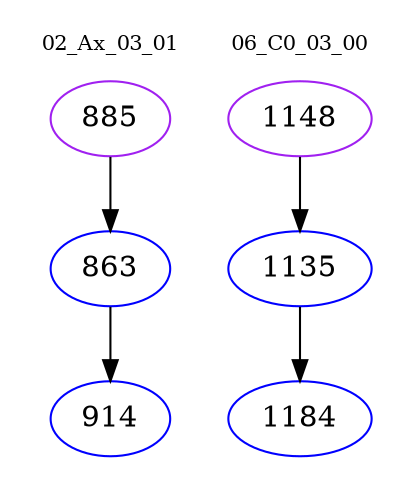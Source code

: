 digraph{
subgraph cluster_0 {
color = white
label = "02_Ax_03_01";
fontsize=10;
T0_885 [label="885", color="purple"]
T0_885 -> T0_863 [color="black"]
T0_863 [label="863", color="blue"]
T0_863 -> T0_914 [color="black"]
T0_914 [label="914", color="blue"]
}
subgraph cluster_1 {
color = white
label = "06_C0_03_00";
fontsize=10;
T1_1148 [label="1148", color="purple"]
T1_1148 -> T1_1135 [color="black"]
T1_1135 [label="1135", color="blue"]
T1_1135 -> T1_1184 [color="black"]
T1_1184 [label="1184", color="blue"]
}
}
